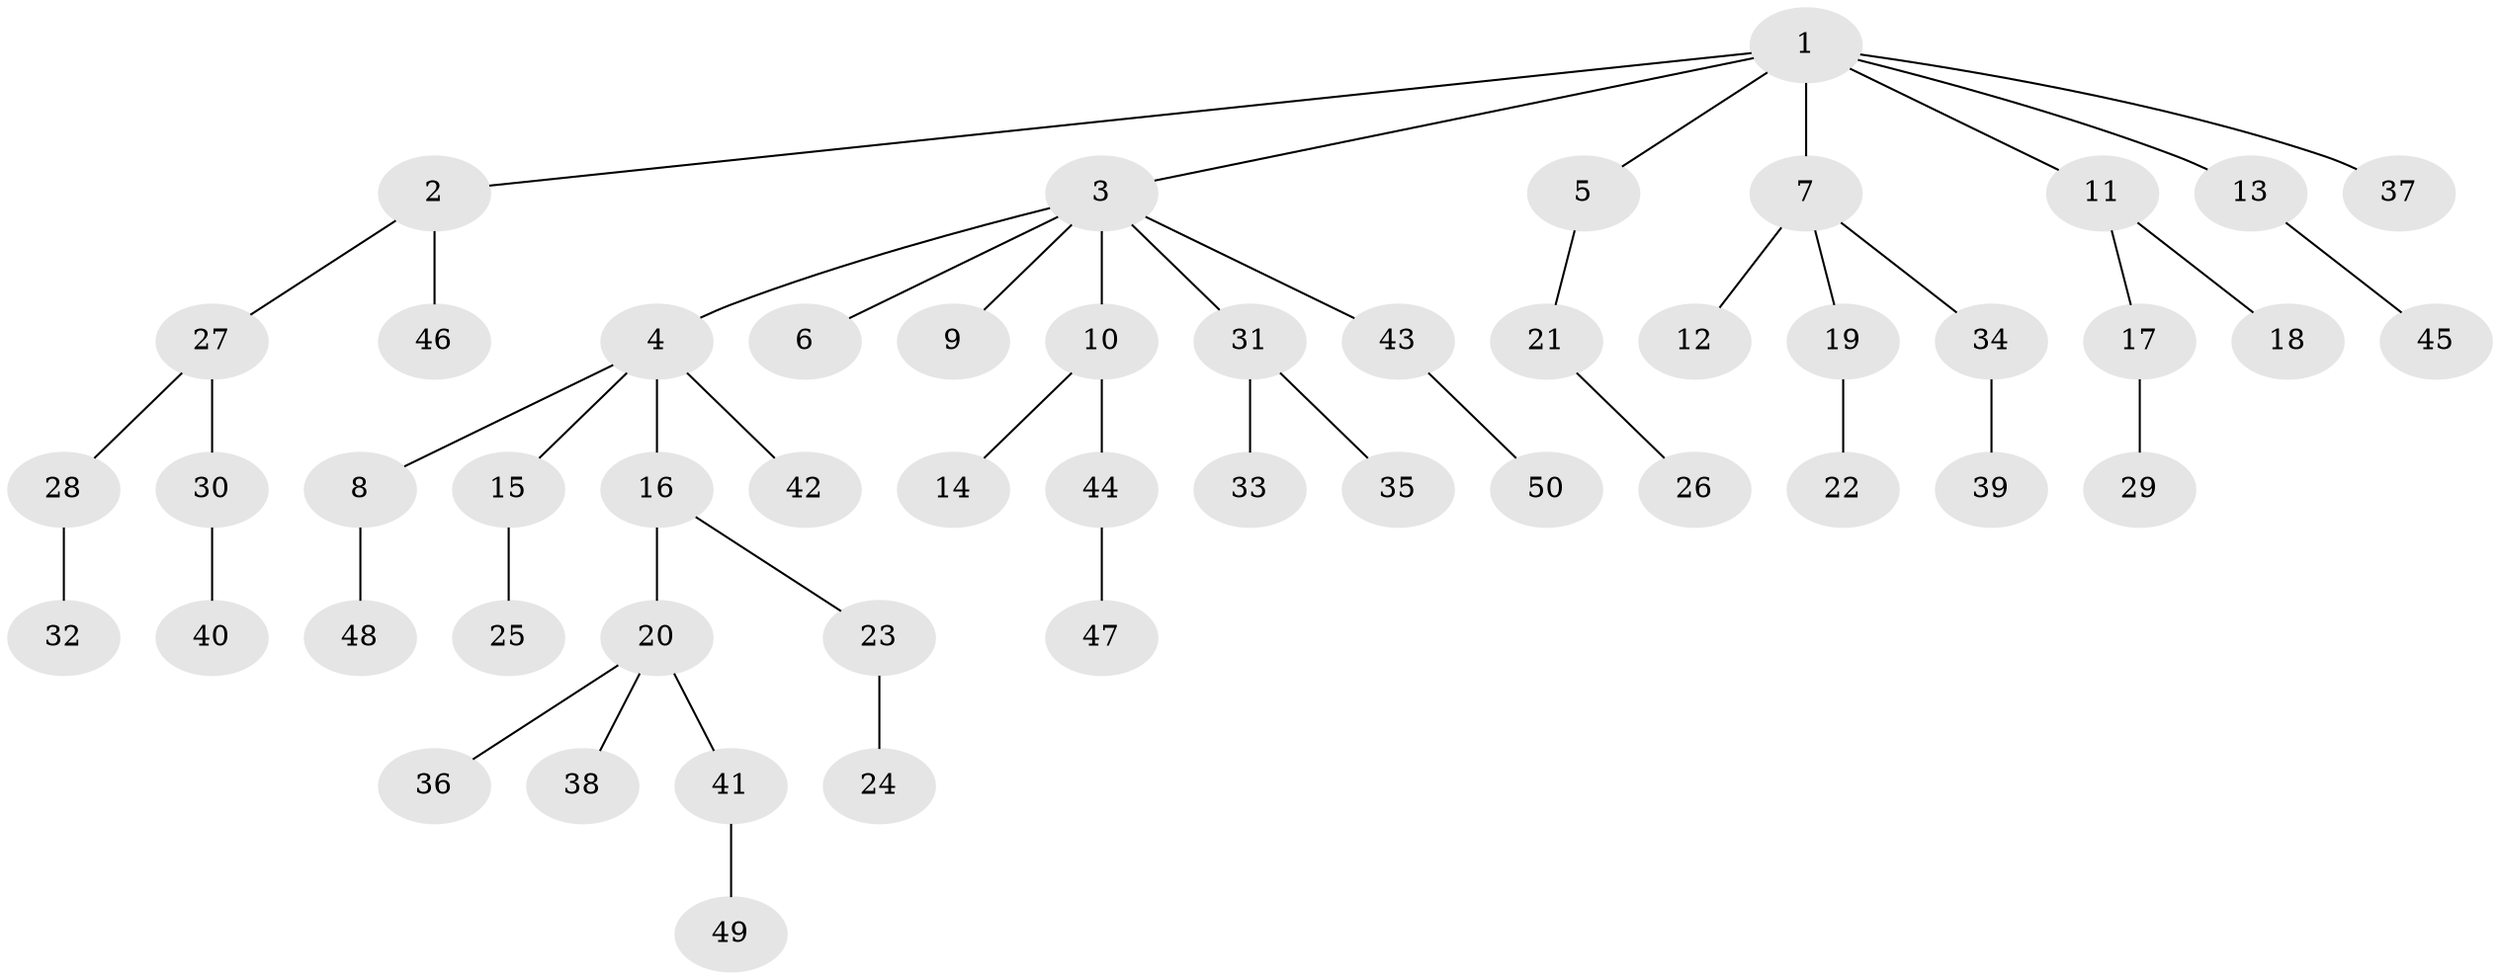 // original degree distribution, {8: 0.02040816326530612, 5: 0.02040816326530612, 3: 0.15306122448979592, 4: 0.08163265306122448, 1: 0.5, 2: 0.22448979591836735}
// Generated by graph-tools (version 1.1) at 2025/34/03/09/25 02:34:33]
// undirected, 50 vertices, 49 edges
graph export_dot {
graph [start="1"]
  node [color=gray90,style=filled];
  1;
  2;
  3;
  4;
  5;
  6;
  7;
  8;
  9;
  10;
  11;
  12;
  13;
  14;
  15;
  16;
  17;
  18;
  19;
  20;
  21;
  22;
  23;
  24;
  25;
  26;
  27;
  28;
  29;
  30;
  31;
  32;
  33;
  34;
  35;
  36;
  37;
  38;
  39;
  40;
  41;
  42;
  43;
  44;
  45;
  46;
  47;
  48;
  49;
  50;
  1 -- 2 [weight=1.0];
  1 -- 3 [weight=1.0];
  1 -- 5 [weight=1.0];
  1 -- 7 [weight=1.0];
  1 -- 11 [weight=1.0];
  1 -- 13 [weight=1.0];
  1 -- 37 [weight=1.0];
  2 -- 27 [weight=1.0];
  2 -- 46 [weight=1.0];
  3 -- 4 [weight=1.0];
  3 -- 6 [weight=1.0];
  3 -- 9 [weight=1.0];
  3 -- 10 [weight=1.0];
  3 -- 31 [weight=1.0];
  3 -- 43 [weight=1.0];
  4 -- 8 [weight=1.0];
  4 -- 15 [weight=1.0];
  4 -- 16 [weight=1.0];
  4 -- 42 [weight=1.0];
  5 -- 21 [weight=1.0];
  7 -- 12 [weight=2.0];
  7 -- 19 [weight=1.0];
  7 -- 34 [weight=1.0];
  8 -- 48 [weight=1.0];
  10 -- 14 [weight=3.0];
  10 -- 44 [weight=1.0];
  11 -- 17 [weight=1.0];
  11 -- 18 [weight=1.0];
  13 -- 45 [weight=1.0];
  15 -- 25 [weight=1.0];
  16 -- 20 [weight=1.0];
  16 -- 23 [weight=1.0];
  17 -- 29 [weight=2.0];
  19 -- 22 [weight=1.0];
  20 -- 36 [weight=1.0];
  20 -- 38 [weight=1.0];
  20 -- 41 [weight=1.0];
  21 -- 26 [weight=1.0];
  23 -- 24 [weight=1.0];
  27 -- 28 [weight=1.0];
  27 -- 30 [weight=2.0];
  28 -- 32 [weight=1.0];
  30 -- 40 [weight=1.0];
  31 -- 33 [weight=1.0];
  31 -- 35 [weight=1.0];
  34 -- 39 [weight=1.0];
  41 -- 49 [weight=1.0];
  43 -- 50 [weight=1.0];
  44 -- 47 [weight=1.0];
}
